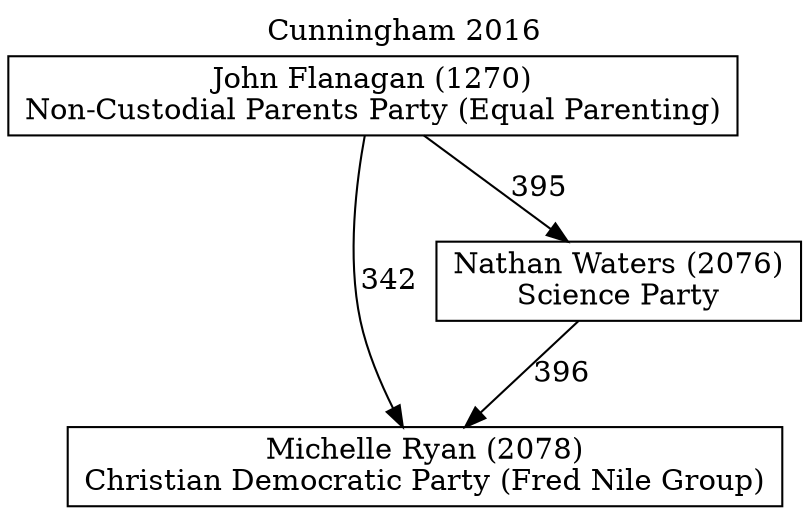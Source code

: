 // House preference flow
digraph "Michelle Ryan (2078)_Cunningham_2016" {
	graph [label="Cunningham 2016" labelloc=t mclimit=10]
	node [shape=box]
	"Michelle Ryan (2078)" [label="Michelle Ryan (2078)
Christian Democratic Party (Fred Nile Group)"]
	"Nathan Waters (2076)" [label="Nathan Waters (2076)
Science Party"]
	"John Flanagan (1270)" [label="John Flanagan (1270)
Non-Custodial Parents Party (Equal Parenting)"]
	"Nathan Waters (2076)" -> "Michelle Ryan (2078)" [label=396]
	"John Flanagan (1270)" -> "Nathan Waters (2076)" [label=395]
	"John Flanagan (1270)" -> "Michelle Ryan (2078)" [label=342]
}
